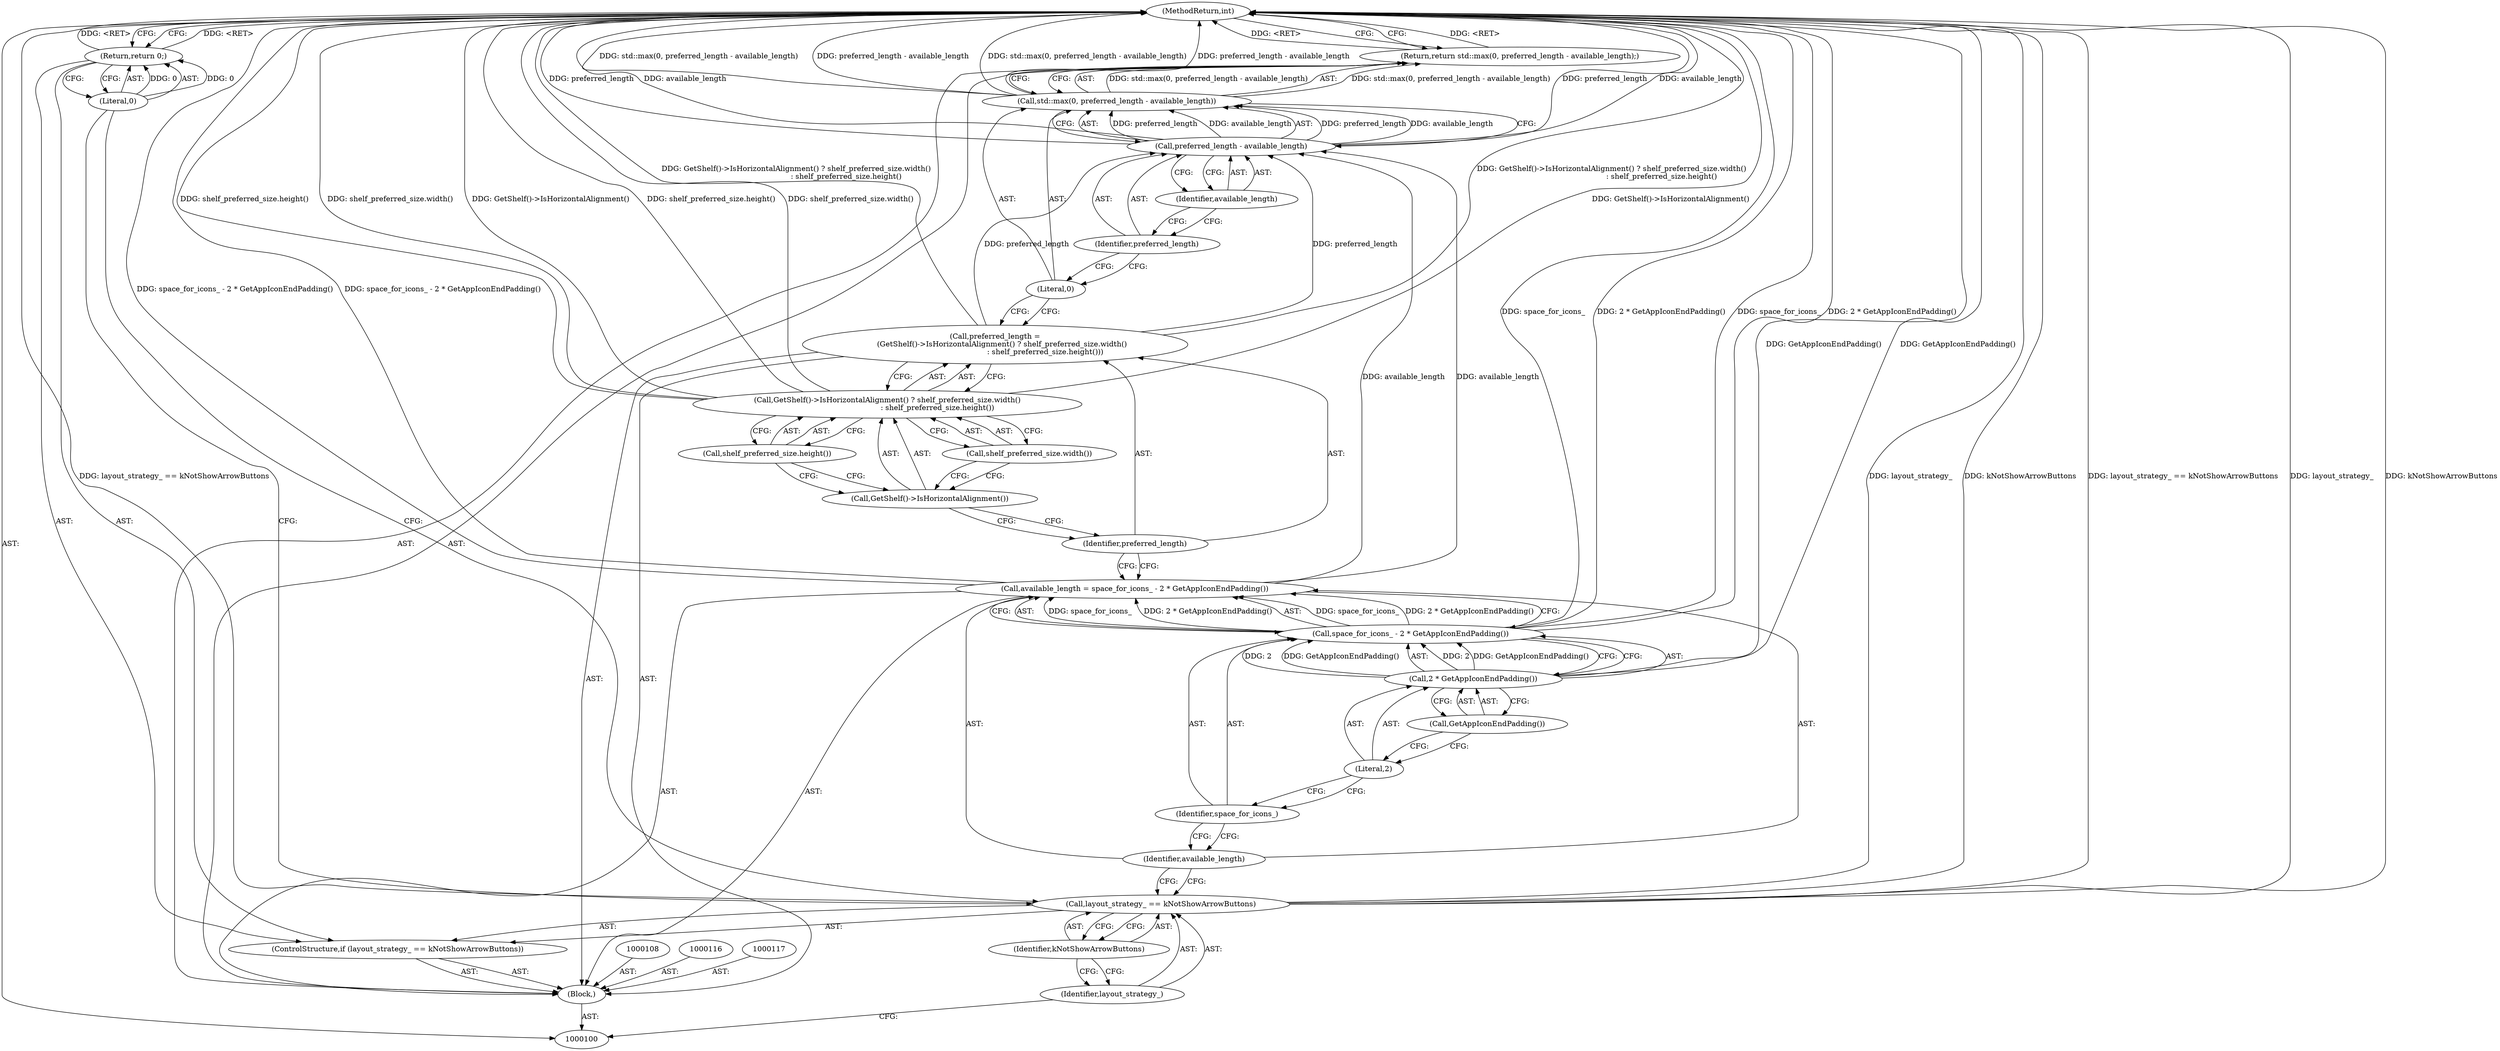digraph "1_Chrome_dfd28b1909358445e838fb0fdf3995c77a420aa8_2" {
"1000130" [label="(MethodReturn,int)"];
"1000101" [label="(Block,)"];
"1000122" [label="(Call,shelf_preferred_size.width())"];
"1000120" [label="(Call,GetShelf()->IsHorizontalAlignment() ? shelf_preferred_size.width()\n                                           : shelf_preferred_size.height())"];
"1000121" [label="(Call,GetShelf()->IsHorizontalAlignment())"];
"1000123" [label="(Call,shelf_preferred_size.height())"];
"1000126" [label="(Literal,0)"];
"1000124" [label="(Return,return std::max(0, preferred_length - available_length);)"];
"1000127" [label="(Call,preferred_length - available_length)"];
"1000128" [label="(Identifier,preferred_length)"];
"1000129" [label="(Identifier,available_length)"];
"1000125" [label="(Call,std::max(0, preferred_length - available_length))"];
"1000102" [label="(ControlStructure,if (layout_strategy_ == kNotShowArrowButtons))"];
"1000105" [label="(Identifier,kNotShowArrowButtons)"];
"1000103" [label="(Call,layout_strategy_ == kNotShowArrowButtons)"];
"1000104" [label="(Identifier,layout_strategy_)"];
"1000107" [label="(Literal,0)"];
"1000106" [label="(Return,return 0;)"];
"1000111" [label="(Call,space_for_icons_ - 2 * GetAppIconEndPadding())"];
"1000112" [label="(Identifier,space_for_icons_)"];
"1000113" [label="(Call,2 * GetAppIconEndPadding())"];
"1000114" [label="(Literal,2)"];
"1000115" [label="(Call,GetAppIconEndPadding())"];
"1000109" [label="(Call,available_length = space_for_icons_ - 2 * GetAppIconEndPadding())"];
"1000110" [label="(Identifier,available_length)"];
"1000118" [label="(Call,preferred_length =\n      (GetShelf()->IsHorizontalAlignment() ? shelf_preferred_size.width()\n                                           : shelf_preferred_size.height()))"];
"1000119" [label="(Identifier,preferred_length)"];
"1000130" -> "1000100"  [label="AST: "];
"1000130" -> "1000106"  [label="CFG: "];
"1000130" -> "1000124"  [label="CFG: "];
"1000106" -> "1000130"  [label="DDG: <RET>"];
"1000124" -> "1000130"  [label="DDG: <RET>"];
"1000125" -> "1000130"  [label="DDG: std::max(0, preferred_length - available_length)"];
"1000125" -> "1000130"  [label="DDG: preferred_length - available_length"];
"1000103" -> "1000130"  [label="DDG: layout_strategy_"];
"1000103" -> "1000130"  [label="DDG: kNotShowArrowButtons"];
"1000103" -> "1000130"  [label="DDG: layout_strategy_ == kNotShowArrowButtons"];
"1000120" -> "1000130"  [label="DDG: shelf_preferred_size.height()"];
"1000120" -> "1000130"  [label="DDG: shelf_preferred_size.width()"];
"1000120" -> "1000130"  [label="DDG: GetShelf()->IsHorizontalAlignment()"];
"1000111" -> "1000130"  [label="DDG: space_for_icons_"];
"1000111" -> "1000130"  [label="DDG: 2 * GetAppIconEndPadding()"];
"1000127" -> "1000130"  [label="DDG: preferred_length"];
"1000127" -> "1000130"  [label="DDG: available_length"];
"1000109" -> "1000130"  [label="DDG: space_for_icons_ - 2 * GetAppIconEndPadding()"];
"1000113" -> "1000130"  [label="DDG: GetAppIconEndPadding()"];
"1000118" -> "1000130"  [label="DDG: GetShelf()->IsHorizontalAlignment() ? shelf_preferred_size.width()\n                                           : shelf_preferred_size.height()"];
"1000101" -> "1000100"  [label="AST: "];
"1000102" -> "1000101"  [label="AST: "];
"1000108" -> "1000101"  [label="AST: "];
"1000109" -> "1000101"  [label="AST: "];
"1000116" -> "1000101"  [label="AST: "];
"1000117" -> "1000101"  [label="AST: "];
"1000118" -> "1000101"  [label="AST: "];
"1000124" -> "1000101"  [label="AST: "];
"1000122" -> "1000120"  [label="AST: "];
"1000122" -> "1000121"  [label="CFG: "];
"1000120" -> "1000122"  [label="CFG: "];
"1000120" -> "1000118"  [label="AST: "];
"1000120" -> "1000122"  [label="CFG: "];
"1000120" -> "1000123"  [label="CFG: "];
"1000121" -> "1000120"  [label="AST: "];
"1000122" -> "1000120"  [label="AST: "];
"1000123" -> "1000120"  [label="AST: "];
"1000118" -> "1000120"  [label="CFG: "];
"1000120" -> "1000130"  [label="DDG: shelf_preferred_size.height()"];
"1000120" -> "1000130"  [label="DDG: shelf_preferred_size.width()"];
"1000120" -> "1000130"  [label="DDG: GetShelf()->IsHorizontalAlignment()"];
"1000121" -> "1000120"  [label="AST: "];
"1000121" -> "1000119"  [label="CFG: "];
"1000122" -> "1000121"  [label="CFG: "];
"1000123" -> "1000121"  [label="CFG: "];
"1000123" -> "1000120"  [label="AST: "];
"1000123" -> "1000121"  [label="CFG: "];
"1000120" -> "1000123"  [label="CFG: "];
"1000126" -> "1000125"  [label="AST: "];
"1000126" -> "1000118"  [label="CFG: "];
"1000128" -> "1000126"  [label="CFG: "];
"1000124" -> "1000101"  [label="AST: "];
"1000124" -> "1000125"  [label="CFG: "];
"1000125" -> "1000124"  [label="AST: "];
"1000130" -> "1000124"  [label="CFG: "];
"1000124" -> "1000130"  [label="DDG: <RET>"];
"1000125" -> "1000124"  [label="DDG: std::max(0, preferred_length - available_length)"];
"1000127" -> "1000125"  [label="AST: "];
"1000127" -> "1000129"  [label="CFG: "];
"1000128" -> "1000127"  [label="AST: "];
"1000129" -> "1000127"  [label="AST: "];
"1000125" -> "1000127"  [label="CFG: "];
"1000127" -> "1000130"  [label="DDG: preferred_length"];
"1000127" -> "1000130"  [label="DDG: available_length"];
"1000127" -> "1000125"  [label="DDG: preferred_length"];
"1000127" -> "1000125"  [label="DDG: available_length"];
"1000118" -> "1000127"  [label="DDG: preferred_length"];
"1000109" -> "1000127"  [label="DDG: available_length"];
"1000128" -> "1000127"  [label="AST: "];
"1000128" -> "1000126"  [label="CFG: "];
"1000129" -> "1000128"  [label="CFG: "];
"1000129" -> "1000127"  [label="AST: "];
"1000129" -> "1000128"  [label="CFG: "];
"1000127" -> "1000129"  [label="CFG: "];
"1000125" -> "1000124"  [label="AST: "];
"1000125" -> "1000127"  [label="CFG: "];
"1000126" -> "1000125"  [label="AST: "];
"1000127" -> "1000125"  [label="AST: "];
"1000124" -> "1000125"  [label="CFG: "];
"1000125" -> "1000130"  [label="DDG: std::max(0, preferred_length - available_length)"];
"1000125" -> "1000130"  [label="DDG: preferred_length - available_length"];
"1000125" -> "1000124"  [label="DDG: std::max(0, preferred_length - available_length)"];
"1000127" -> "1000125"  [label="DDG: preferred_length"];
"1000127" -> "1000125"  [label="DDG: available_length"];
"1000102" -> "1000101"  [label="AST: "];
"1000103" -> "1000102"  [label="AST: "];
"1000106" -> "1000102"  [label="AST: "];
"1000105" -> "1000103"  [label="AST: "];
"1000105" -> "1000104"  [label="CFG: "];
"1000103" -> "1000105"  [label="CFG: "];
"1000103" -> "1000102"  [label="AST: "];
"1000103" -> "1000105"  [label="CFG: "];
"1000104" -> "1000103"  [label="AST: "];
"1000105" -> "1000103"  [label="AST: "];
"1000107" -> "1000103"  [label="CFG: "];
"1000110" -> "1000103"  [label="CFG: "];
"1000103" -> "1000130"  [label="DDG: layout_strategy_"];
"1000103" -> "1000130"  [label="DDG: kNotShowArrowButtons"];
"1000103" -> "1000130"  [label="DDG: layout_strategy_ == kNotShowArrowButtons"];
"1000104" -> "1000103"  [label="AST: "];
"1000104" -> "1000100"  [label="CFG: "];
"1000105" -> "1000104"  [label="CFG: "];
"1000107" -> "1000106"  [label="AST: "];
"1000107" -> "1000103"  [label="CFG: "];
"1000106" -> "1000107"  [label="CFG: "];
"1000107" -> "1000106"  [label="DDG: 0"];
"1000106" -> "1000102"  [label="AST: "];
"1000106" -> "1000107"  [label="CFG: "];
"1000107" -> "1000106"  [label="AST: "];
"1000130" -> "1000106"  [label="CFG: "];
"1000106" -> "1000130"  [label="DDG: <RET>"];
"1000107" -> "1000106"  [label="DDG: 0"];
"1000111" -> "1000109"  [label="AST: "];
"1000111" -> "1000113"  [label="CFG: "];
"1000112" -> "1000111"  [label="AST: "];
"1000113" -> "1000111"  [label="AST: "];
"1000109" -> "1000111"  [label="CFG: "];
"1000111" -> "1000130"  [label="DDG: space_for_icons_"];
"1000111" -> "1000130"  [label="DDG: 2 * GetAppIconEndPadding()"];
"1000111" -> "1000109"  [label="DDG: space_for_icons_"];
"1000111" -> "1000109"  [label="DDG: 2 * GetAppIconEndPadding()"];
"1000113" -> "1000111"  [label="DDG: 2"];
"1000113" -> "1000111"  [label="DDG: GetAppIconEndPadding()"];
"1000112" -> "1000111"  [label="AST: "];
"1000112" -> "1000110"  [label="CFG: "];
"1000114" -> "1000112"  [label="CFG: "];
"1000113" -> "1000111"  [label="AST: "];
"1000113" -> "1000115"  [label="CFG: "];
"1000114" -> "1000113"  [label="AST: "];
"1000115" -> "1000113"  [label="AST: "];
"1000111" -> "1000113"  [label="CFG: "];
"1000113" -> "1000130"  [label="DDG: GetAppIconEndPadding()"];
"1000113" -> "1000111"  [label="DDG: 2"];
"1000113" -> "1000111"  [label="DDG: GetAppIconEndPadding()"];
"1000114" -> "1000113"  [label="AST: "];
"1000114" -> "1000112"  [label="CFG: "];
"1000115" -> "1000114"  [label="CFG: "];
"1000115" -> "1000113"  [label="AST: "];
"1000115" -> "1000114"  [label="CFG: "];
"1000113" -> "1000115"  [label="CFG: "];
"1000109" -> "1000101"  [label="AST: "];
"1000109" -> "1000111"  [label="CFG: "];
"1000110" -> "1000109"  [label="AST: "];
"1000111" -> "1000109"  [label="AST: "];
"1000119" -> "1000109"  [label="CFG: "];
"1000109" -> "1000130"  [label="DDG: space_for_icons_ - 2 * GetAppIconEndPadding()"];
"1000111" -> "1000109"  [label="DDG: space_for_icons_"];
"1000111" -> "1000109"  [label="DDG: 2 * GetAppIconEndPadding()"];
"1000109" -> "1000127"  [label="DDG: available_length"];
"1000110" -> "1000109"  [label="AST: "];
"1000110" -> "1000103"  [label="CFG: "];
"1000112" -> "1000110"  [label="CFG: "];
"1000118" -> "1000101"  [label="AST: "];
"1000118" -> "1000120"  [label="CFG: "];
"1000119" -> "1000118"  [label="AST: "];
"1000120" -> "1000118"  [label="AST: "];
"1000126" -> "1000118"  [label="CFG: "];
"1000118" -> "1000130"  [label="DDG: GetShelf()->IsHorizontalAlignment() ? shelf_preferred_size.width()\n                                           : shelf_preferred_size.height()"];
"1000118" -> "1000127"  [label="DDG: preferred_length"];
"1000119" -> "1000118"  [label="AST: "];
"1000119" -> "1000109"  [label="CFG: "];
"1000121" -> "1000119"  [label="CFG: "];
}

